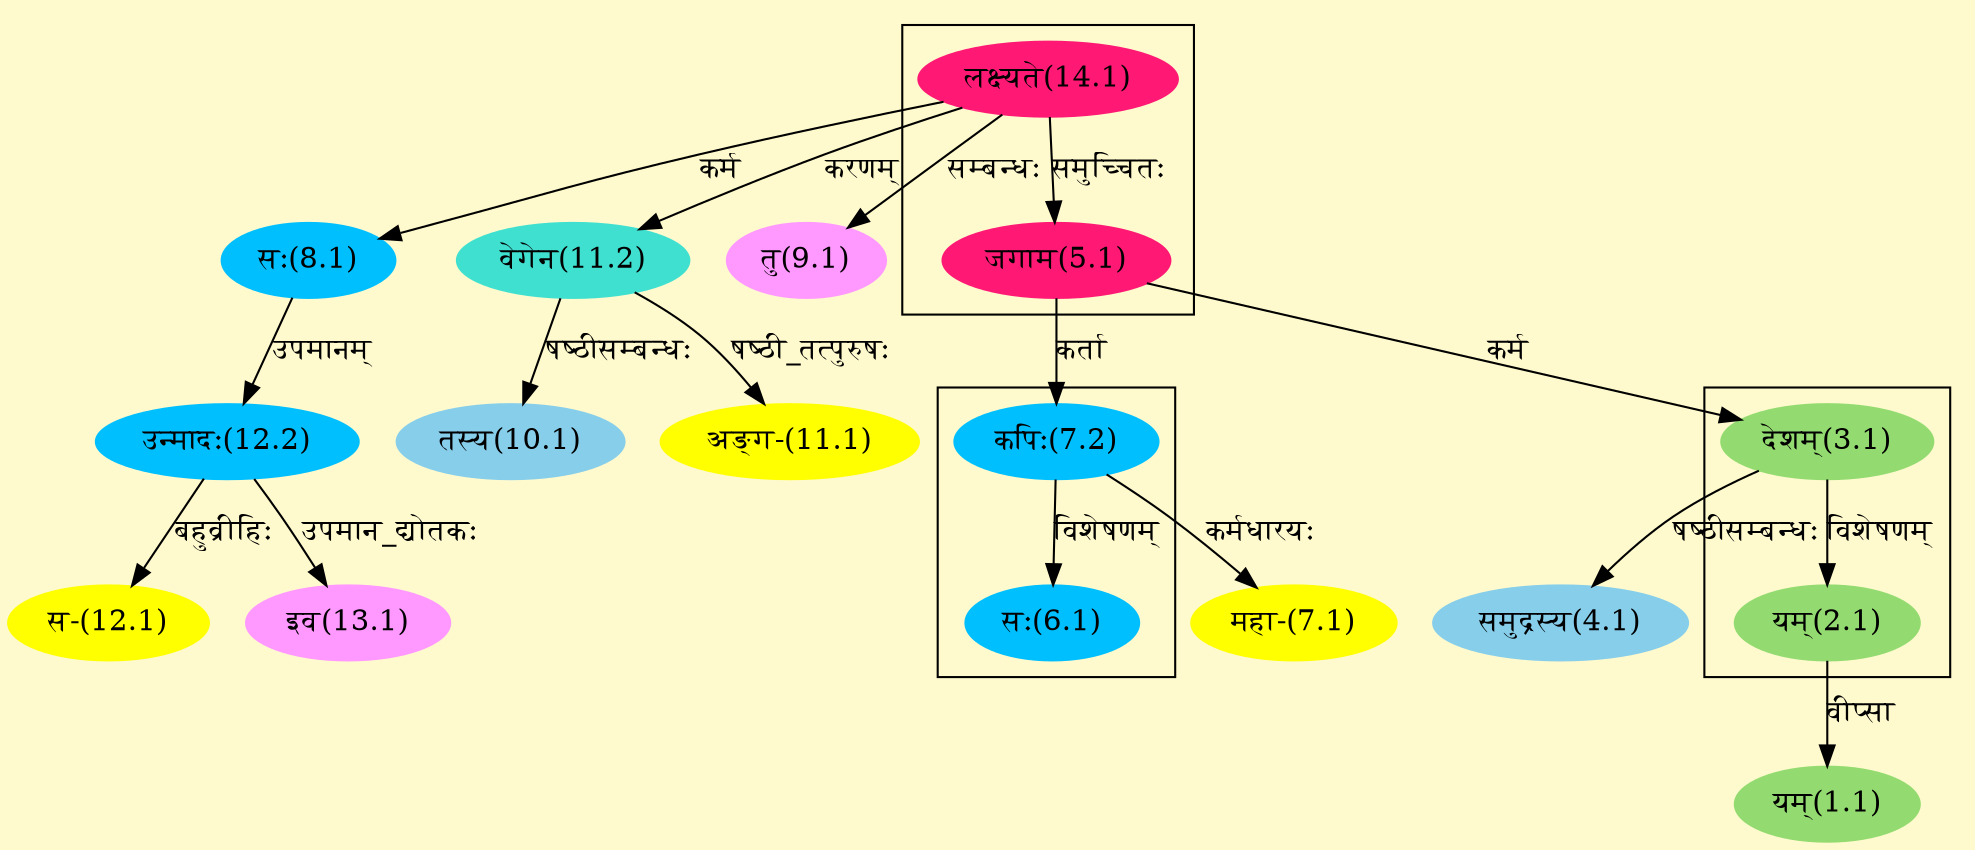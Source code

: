 digraph G{
rankdir=BT;
 compound=true;
 bgcolor="lemonchiffon1";

subgraph cluster_1{
Node2_1 [style=filled, color="#93DB70" label = "यम्(2.1)"]
Node3_1 [style=filled, color="#93DB70" label = "देशम्(3.1)"]

}

subgraph cluster_2{
Node5_1 [style=filled, color="#FF1975" label = "जगाम(5.1)"]
Node14_1 [style=filled, color="#FF1975" label = "लक्ष्यते(14.1)"]

}

subgraph cluster_3{
Node6_1 [style=filled, color="#00BFFF" label = "सः(6.1)"]
Node7_2 [style=filled, color="#00BFFF" label = "कपिः(7.2)"]

}
Node1_1 [style=filled, color="#93DB70" label = "यम्(1.1)"]
Node2_1 [style=filled, color="#93DB70" label = "यम्(2.1)"]
Node3_1 [style=filled, color="#93DB70" label = "देशम्(3.1)"]
Node5_1 [style=filled, color="#FF1975" label = "जगाम(5.1)"]
Node4_1 [style=filled, color="#87CEEB" label = "समुद्रस्य(4.1)"]
Node7_1 [style=filled, color="#FFFF00" label = "महा-(7.1)"]
Node7_2 [style=filled, color="#00BFFF" label = "कपिः(7.2)"]
Node8_1 [style=filled, color="#00BFFF" label = "सः(8.1)"]
Node14_1 [style=filled, color="#FF1975" label = "लक्ष्यते(14.1)"]
Node9_1 [style=filled, color="#FF99FF" label = "तु(9.1)"]
Node10_1 [style=filled, color="#87CEEB" label = "तस्य(10.1)"]
Node11_2 [style=filled, color="#40E0D0" label = "वेगेन(11.2)"]
Node11_1 [style=filled, color="#FFFF00" label = "अङ्ग-(11.1)"]
Node12_1 [style=filled, color="#FFFF00" label = "स-(12.1)"]
Node12_2 [style=filled, color="#00BFFF" label = "उन्मादः(12.2)"]
Node13_1 [style=filled, color="#FF99FF" label = "इव(13.1)"]
/* Start of Relations section */

Node1_1 -> Node2_1 [  label="वीप्सा"  dir="back" ]
Node2_1 -> Node3_1 [  label="विशेषणम्"  dir="back" ]
Node3_1 -> Node5_1 [  label="कर्म"  dir="back" ]
Node4_1 -> Node3_1 [  label="षष्ठीसम्बन्धः"  dir="back" ]
Node5_1 -> Node14_1 [  label="समुच्चितः"  dir="back" ]
Node6_1 -> Node7_2 [  label="विशेषणम्"  dir="back" ]
Node7_1 -> Node7_2 [  label="कर्मधारयः"  dir="back" ]
Node7_2 -> Node5_1 [  label="कर्ता"  dir="back" ]
Node8_1 -> Node14_1 [  label="कर्म"  dir="back" ]
Node9_1 -> Node14_1 [  label="सम्बन्धः"  dir="back" ]
Node10_1 -> Node11_2 [  label="षष्ठीसम्बन्धः"  dir="back" ]
Node11_1 -> Node11_2 [  label="षष्ठी_तत्पुरुषः"  dir="back" ]
Node11_2 -> Node14_1 [  label="करणम्"  dir="back" ]
Node12_1 -> Node12_2 [  label="बहुव्रीहिः"  dir="back" ]
Node12_2 -> Node8_1 [  label="उपमानम्"  dir="back" ]
Node13_1 -> Node12_2 [  label="उपमान_द्योतकः"  dir="back" ]
}
